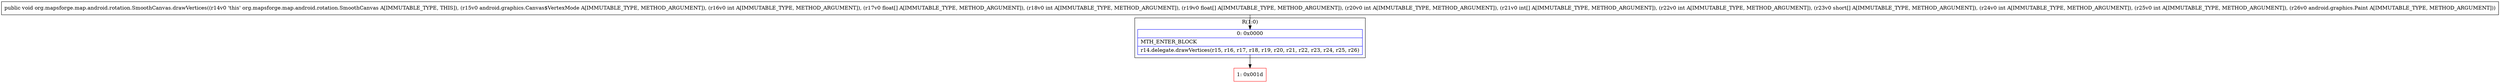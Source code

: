 digraph "CFG fororg.mapsforge.map.android.rotation.SmoothCanvas.drawVertices(Landroid\/graphics\/Canvas$VertexMode;I[FI[FI[II[SIILandroid\/graphics\/Paint;)V" {
subgraph cluster_Region_394543793 {
label = "R(1:0)";
node [shape=record,color=blue];
Node_0 [shape=record,label="{0\:\ 0x0000|MTH_ENTER_BLOCK\l|r14.delegate.drawVertices(r15, r16, r17, r18, r19, r20, r21, r22, r23, r24, r25, r26)\l}"];
}
Node_1 [shape=record,color=red,label="{1\:\ 0x001d}"];
MethodNode[shape=record,label="{public void org.mapsforge.map.android.rotation.SmoothCanvas.drawVertices((r14v0 'this' org.mapsforge.map.android.rotation.SmoothCanvas A[IMMUTABLE_TYPE, THIS]), (r15v0 android.graphics.Canvas$VertexMode A[IMMUTABLE_TYPE, METHOD_ARGUMENT]), (r16v0 int A[IMMUTABLE_TYPE, METHOD_ARGUMENT]), (r17v0 float[] A[IMMUTABLE_TYPE, METHOD_ARGUMENT]), (r18v0 int A[IMMUTABLE_TYPE, METHOD_ARGUMENT]), (r19v0 float[] A[IMMUTABLE_TYPE, METHOD_ARGUMENT]), (r20v0 int A[IMMUTABLE_TYPE, METHOD_ARGUMENT]), (r21v0 int[] A[IMMUTABLE_TYPE, METHOD_ARGUMENT]), (r22v0 int A[IMMUTABLE_TYPE, METHOD_ARGUMENT]), (r23v0 short[] A[IMMUTABLE_TYPE, METHOD_ARGUMENT]), (r24v0 int A[IMMUTABLE_TYPE, METHOD_ARGUMENT]), (r25v0 int A[IMMUTABLE_TYPE, METHOD_ARGUMENT]), (r26v0 android.graphics.Paint A[IMMUTABLE_TYPE, METHOD_ARGUMENT])) }"];
MethodNode -> Node_0;
Node_0 -> Node_1;
}

